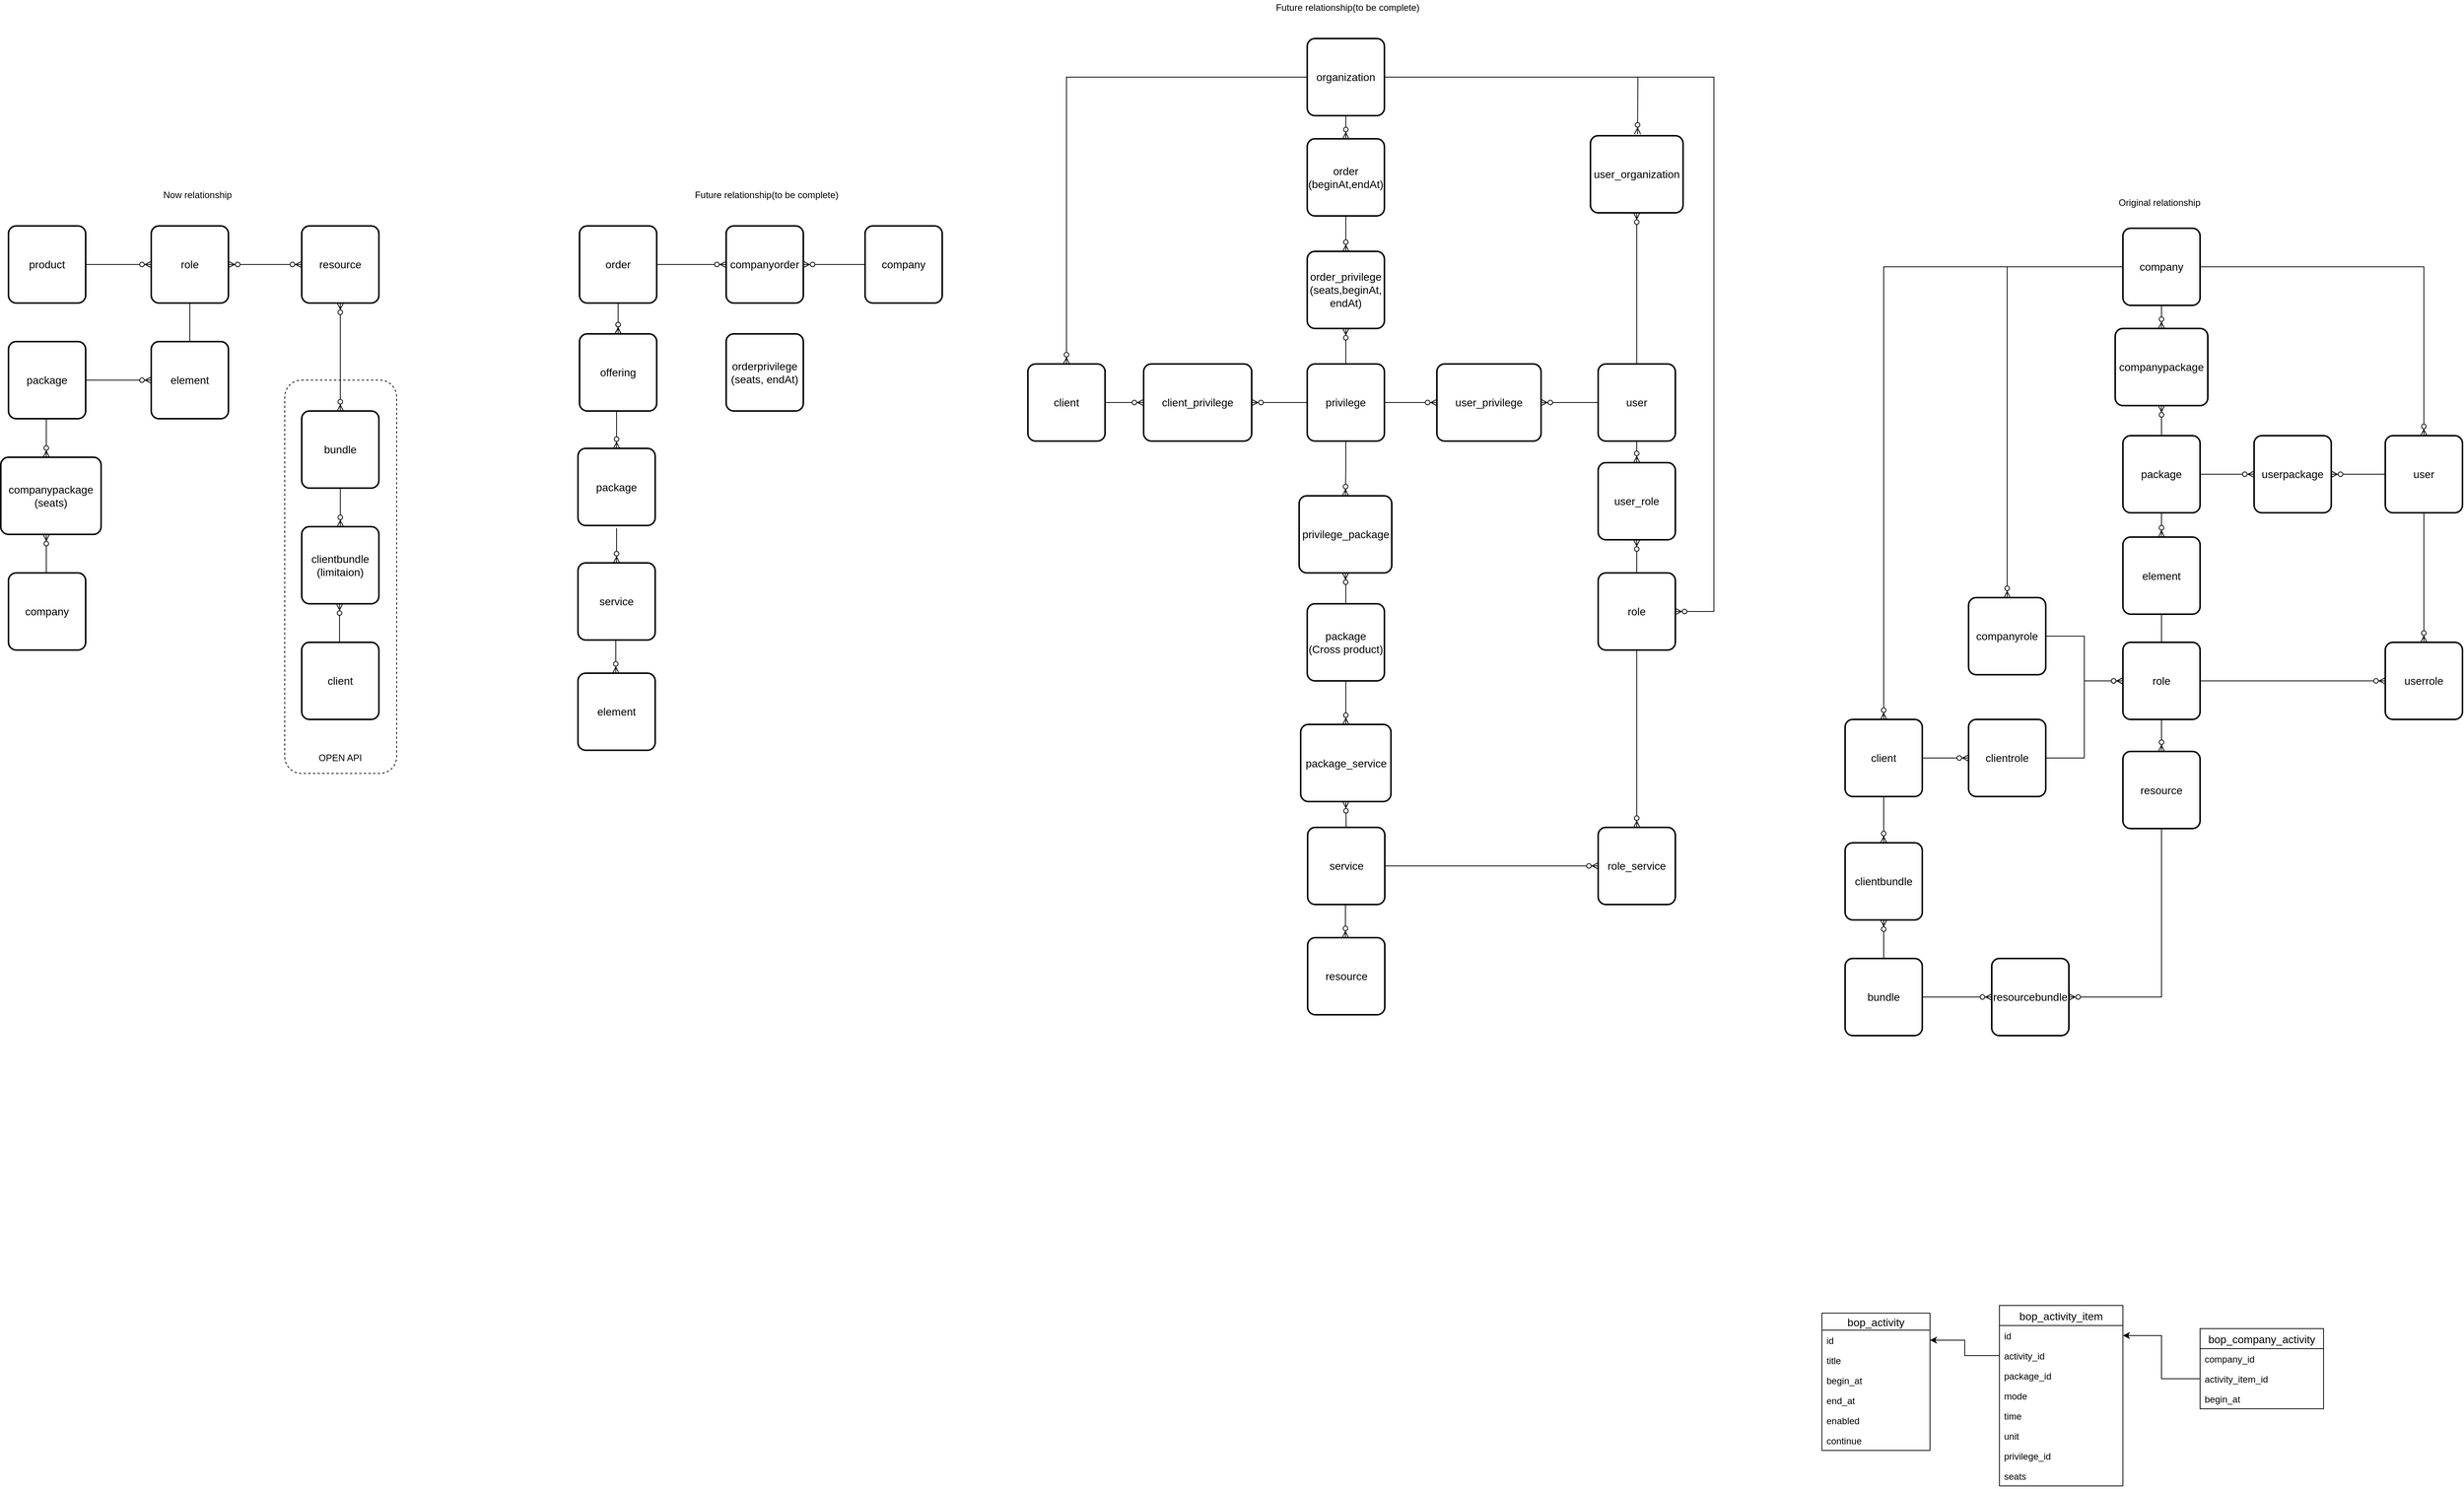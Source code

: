 <mxfile version="13.1.12" type="github">
  <diagram id="8rNjCtrvhXQfWSVZfF7X" name="Page-1">
    <mxGraphModel dx="1270" dy="1915" grid="1" gridSize="10" guides="1" tooltips="1" connect="1" arrows="1" fold="1" page="1" pageScale="1" pageWidth="850" pageHeight="1100" math="0" shadow="0">
      <root>
        <mxCell id="0" />
        <mxCell id="1" parent="0" />
        <mxCell id="m2EdKk_1sG6vqFNajFpE-1" value="product" style="strokeWidth=2;rounded=1;arcSize=10;whiteSpace=wrap;html=1;align=center;fontSize=14;" parent="1" vertex="1">
          <mxGeometry x="240" y="130" width="100" height="100" as="geometry" />
        </mxCell>
        <mxCell id="m2EdKk_1sG6vqFNajFpE-2" value="role" style="strokeWidth=2;rounded=1;arcSize=10;whiteSpace=wrap;html=1;align=center;fontSize=14;" parent="1" vertex="1">
          <mxGeometry x="425" y="130" width="100" height="100" as="geometry" />
        </mxCell>
        <mxCell id="m2EdKk_1sG6vqFNajFpE-3" value="resource" style="strokeWidth=2;rounded=1;arcSize=10;whiteSpace=wrap;html=1;align=center;fontSize=14;" parent="1" vertex="1">
          <mxGeometry x="620" y="130" width="100" height="100" as="geometry" />
        </mxCell>
        <mxCell id="m2EdKk_1sG6vqFNajFpE-4" value="package" style="strokeWidth=2;rounded=1;arcSize=10;whiteSpace=wrap;html=1;align=center;fontSize=14;" parent="1" vertex="1">
          <mxGeometry x="240" y="280" width="100" height="100" as="geometry" />
        </mxCell>
        <mxCell id="m2EdKk_1sG6vqFNajFpE-5" value="element" style="strokeWidth=2;rounded=1;arcSize=10;whiteSpace=wrap;html=1;align=center;fontSize=14;" parent="1" vertex="1">
          <mxGeometry x="425" y="280" width="100" height="100" as="geometry" />
        </mxCell>
        <mxCell id="m2EdKk_1sG6vqFNajFpE-7" value="" style="edgeStyle=entityRelationEdgeStyle;fontSize=12;html=1;endArrow=ERzeroToMany;endFill=1;exitX=1;exitY=0.5;exitDx=0;exitDy=0;entryX=0;entryY=0.5;entryDx=0;entryDy=0;" parent="1" source="m2EdKk_1sG6vqFNajFpE-1" target="m2EdKk_1sG6vqFNajFpE-2" edge="1">
          <mxGeometry width="100" height="100" relative="1" as="geometry">
            <mxPoint x="350" y="320" as="sourcePoint" />
            <mxPoint x="450" y="220" as="targetPoint" />
          </mxGeometry>
        </mxCell>
        <mxCell id="m2EdKk_1sG6vqFNajFpE-9" value="" style="edgeStyle=entityRelationEdgeStyle;fontSize=12;html=1;endArrow=ERzeroToMany;endFill=1;startArrow=ERzeroToMany;entryX=0;entryY=0.5;entryDx=0;entryDy=0;exitX=1;exitY=0.5;exitDx=0;exitDy=0;" parent="1" source="m2EdKk_1sG6vqFNajFpE-2" target="m2EdKk_1sG6vqFNajFpE-3" edge="1">
          <mxGeometry width="100" height="100" relative="1" as="geometry">
            <mxPoint x="500" y="250" as="sourcePoint" />
            <mxPoint x="600" y="150" as="targetPoint" />
          </mxGeometry>
        </mxCell>
        <mxCell id="m2EdKk_1sG6vqFNajFpE-11" value="" style="endArrow=none;html=1;entryX=0.5;entryY=1;entryDx=0;entryDy=0;exitX=0.5;exitY=0;exitDx=0;exitDy=0;" parent="1" source="m2EdKk_1sG6vqFNajFpE-5" target="m2EdKk_1sG6vqFNajFpE-2" edge="1">
          <mxGeometry width="50" height="50" relative="1" as="geometry">
            <mxPoint x="510" y="590" as="sourcePoint" />
            <mxPoint x="560" y="540" as="targetPoint" />
          </mxGeometry>
        </mxCell>
        <mxCell id="m2EdKk_1sG6vqFNajFpE-12" value="" style="edgeStyle=entityRelationEdgeStyle;fontSize=12;html=1;endArrow=ERzeroToMany;endFill=1;entryX=0;entryY=0.5;entryDx=0;entryDy=0;" parent="1" source="m2EdKk_1sG6vqFNajFpE-4" target="m2EdKk_1sG6vqFNajFpE-5" edge="1">
          <mxGeometry width="100" height="100" relative="1" as="geometry">
            <mxPoint x="240" y="500" as="sourcePoint" />
            <mxPoint x="340" y="400" as="targetPoint" />
          </mxGeometry>
        </mxCell>
        <mxCell id="m2EdKk_1sG6vqFNajFpE-13" value="bundle" style="strokeWidth=2;rounded=1;arcSize=10;whiteSpace=wrap;html=1;align=center;fontSize=14;" parent="1" vertex="1">
          <mxGeometry x="620" y="370" width="100" height="100" as="geometry" />
        </mxCell>
        <mxCell id="m2EdKk_1sG6vqFNajFpE-15" value="clientbundle&lt;br&gt;(limitaion)" style="strokeWidth=2;rounded=1;arcSize=10;whiteSpace=wrap;html=1;align=center;fontSize=14;" parent="1" vertex="1">
          <mxGeometry x="620" y="520" width="100" height="100" as="geometry" />
        </mxCell>
        <mxCell id="m2EdKk_1sG6vqFNajFpE-17" value="" style="endArrow=ERzeroToMany;startArrow=ERzeroToMany;endFill=1;startFill=1;html=1;strokeColor=#000000;exitX=0.5;exitY=1;exitDx=0;exitDy=0;entryX=0.5;entryY=0;entryDx=0;entryDy=0;" parent="1" source="m2EdKk_1sG6vqFNajFpE-3" target="m2EdKk_1sG6vqFNajFpE-13" edge="1">
          <mxGeometry width="160" relative="1" as="geometry">
            <mxPoint x="730" y="230" as="sourcePoint" />
            <mxPoint x="780" y="300" as="targetPoint" />
          </mxGeometry>
        </mxCell>
        <mxCell id="m2EdKk_1sG6vqFNajFpE-18" value="" style="endArrow=ERzeroToMany;startArrow=none;endFill=1;startFill=0;html=1;strokeColor=#000000;exitX=0.5;exitY=1;exitDx=0;exitDy=0;entryX=0.5;entryY=0;entryDx=0;entryDy=0;" parent="1" edge="1">
          <mxGeometry width="160" relative="1" as="geometry">
            <mxPoint x="670" y="470" as="sourcePoint" />
            <mxPoint x="670" y="520" as="targetPoint" />
          </mxGeometry>
        </mxCell>
        <mxCell id="m2EdKk_1sG6vqFNajFpE-19" value="client" style="strokeWidth=2;rounded=1;arcSize=10;whiteSpace=wrap;html=1;align=center;fontSize=14;" parent="1" vertex="1">
          <mxGeometry x="620" y="670" width="100" height="100" as="geometry" />
        </mxCell>
        <mxCell id="m2EdKk_1sG6vqFNajFpE-21" value="" style="endArrow=none;startArrow=ERzeroToMany;endFill=0;startFill=1;html=1;strokeColor=#000000;exitX=0.5;exitY=1;exitDx=0;exitDy=0;entryX=0.5;entryY=0;entryDx=0;entryDy=0;" parent="1" edge="1">
          <mxGeometry width="160" relative="1" as="geometry">
            <mxPoint x="669" y="620" as="sourcePoint" />
            <mxPoint x="669" y="670" as="targetPoint" />
          </mxGeometry>
        </mxCell>
        <mxCell id="m2EdKk_1sG6vqFNajFpE-22" value="company&lt;br&gt;" style="strokeWidth=2;rounded=1;arcSize=10;whiteSpace=wrap;html=1;align=center;fontSize=14;" parent="1" vertex="1">
          <mxGeometry x="240" y="580" width="100" height="100" as="geometry" />
        </mxCell>
        <mxCell id="m2EdKk_1sG6vqFNajFpE-23" value="companypackage&lt;br&gt;(seats)" style="strokeWidth=2;rounded=1;arcSize=10;whiteSpace=wrap;html=1;align=center;fontSize=14;" parent="1" vertex="1">
          <mxGeometry x="230" y="430" width="130" height="100" as="geometry" />
        </mxCell>
        <mxCell id="m2EdKk_1sG6vqFNajFpE-27" value="" style="endArrow=ERzeroToMany;startArrow=none;endFill=1;startFill=0;html=1;strokeColor=#000000;exitX=0.5;exitY=1;exitDx=0;exitDy=0;entryX=0.5;entryY=0;entryDx=0;entryDy=0;" parent="1" edge="1">
          <mxGeometry width="160" relative="1" as="geometry">
            <mxPoint x="289" y="380" as="sourcePoint" />
            <mxPoint x="289" y="430" as="targetPoint" />
          </mxGeometry>
        </mxCell>
        <mxCell id="m2EdKk_1sG6vqFNajFpE-28" value="" style="endArrow=none;startArrow=ERzeroToMany;endFill=0;startFill=1;html=1;strokeColor=#000000;exitX=0.5;exitY=1;exitDx=0;exitDy=0;entryX=0.5;entryY=0;entryDx=0;entryDy=0;" parent="1" edge="1">
          <mxGeometry width="160" relative="1" as="geometry">
            <mxPoint x="289" y="530" as="sourcePoint" />
            <mxPoint x="289" y="580" as="targetPoint" />
          </mxGeometry>
        </mxCell>
        <mxCell id="m2EdKk_1sG6vqFNajFpE-29" value="" style="rounded=1;whiteSpace=wrap;html=1;dashed=1;fillColor=none;" parent="1" vertex="1">
          <mxGeometry x="598" y="330" width="145" height="510" as="geometry" />
        </mxCell>
        <mxCell id="m2EdKk_1sG6vqFNajFpE-30" value="OPEN API" style="text;html=1;strokeColor=none;fillColor=none;align=center;verticalAlign=middle;whiteSpace=wrap;rounded=0;dashed=1;" parent="1" vertex="1">
          <mxGeometry x="630" y="810" width="80" height="20" as="geometry" />
        </mxCell>
        <mxCell id="m2EdKk_1sG6vqFNajFpE-31" value="order" style="strokeWidth=2;rounded=1;arcSize=10;whiteSpace=wrap;html=1;align=center;fontSize=14;fillColor=none;" parent="1" vertex="1">
          <mxGeometry x="980" y="130" width="100" height="100" as="geometry" />
        </mxCell>
        <mxCell id="m2EdKk_1sG6vqFNajFpE-39" value="" style="edgeStyle=orthogonalEdgeStyle;rounded=1;orthogonalLoop=1;jettySize=auto;html=1;startArrow=ERzeroToMany;startFill=1;endArrow=none;endFill=0;targetPerimeterSpacing=0;strokeColor=#000000;" parent="1" source="m2EdKk_1sG6vqFNajFpE-32" target="m2EdKk_1sG6vqFNajFpE-31" edge="1">
          <mxGeometry relative="1" as="geometry" />
        </mxCell>
        <mxCell id="m2EdKk_1sG6vqFNajFpE-32" value="offering" style="strokeWidth=2;rounded=1;arcSize=10;whiteSpace=wrap;html=1;align=center;fontSize=14;fillColor=none;" parent="1" vertex="1">
          <mxGeometry x="980" y="270" width="100" height="100" as="geometry" />
        </mxCell>
        <mxCell id="m2EdKk_1sG6vqFNajFpE-33" value="package" style="strokeWidth=2;rounded=1;arcSize=10;whiteSpace=wrap;html=1;align=center;fontSize=14;fillColor=none;" parent="1" vertex="1">
          <mxGeometry x="978" y="418.5" width="100" height="100" as="geometry" />
        </mxCell>
        <mxCell id="m2EdKk_1sG6vqFNajFpE-34" value="service" style="strokeWidth=2;rounded=1;arcSize=10;whiteSpace=wrap;html=1;align=center;fontSize=14;fillColor=none;" parent="1" vertex="1">
          <mxGeometry x="978" y="567" width="100" height="100" as="geometry" />
        </mxCell>
        <mxCell id="m2EdKk_1sG6vqFNajFpE-35" value="element" style="strokeWidth=2;rounded=1;arcSize=10;whiteSpace=wrap;html=1;align=center;fontSize=14;fillColor=none;" parent="1" vertex="1">
          <mxGeometry x="978" y="710" width="100" height="100" as="geometry" />
        </mxCell>
        <mxCell id="m2EdKk_1sG6vqFNajFpE-38" value="" style="endArrow=ERzeroToMany;startArrow=none;endFill=1;startFill=0;html=1;strokeColor=#000000;exitX=0.5;exitY=1;exitDx=0;exitDy=0;" parent="1" edge="1">
          <mxGeometry width="160" relative="1" as="geometry">
            <mxPoint x="1030" y="230" as="sourcePoint" />
            <mxPoint x="1030" y="270" as="targetPoint" />
          </mxGeometry>
        </mxCell>
        <mxCell id="m2EdKk_1sG6vqFNajFpE-42" value="" style="endArrow=ERzeroToMany;startArrow=none;endFill=1;startFill=0;html=1;strokeColor=#000000;entryX=0.5;entryY=0;entryDx=0;entryDy=0;" parent="1" target="m2EdKk_1sG6vqFNajFpE-34" edge="1">
          <mxGeometry width="160" relative="1" as="geometry">
            <mxPoint x="1028" y="522" as="sourcePoint" />
            <mxPoint x="1027" y="562" as="targetPoint" />
          </mxGeometry>
        </mxCell>
        <mxCell id="m2EdKk_1sG6vqFNajFpE-43" value="" style="endArrow=ERzeroToMany;startArrow=none;endFill=1;startFill=0;html=1;strokeColor=#000000;exitX=0.5;exitY=1;exitDx=0;exitDy=0;" parent="1" edge="1">
          <mxGeometry width="160" relative="1" as="geometry">
            <mxPoint x="1027" y="667" as="sourcePoint" />
            <mxPoint x="1027" y="710" as="targetPoint" />
          </mxGeometry>
        </mxCell>
        <mxCell id="m2EdKk_1sG6vqFNajFpE-45" value="" style="endArrow=ERzeroToMany;startArrow=none;endFill=1;startFill=0;html=1;strokeColor=#000000;entryX=0.5;entryY=0;entryDx=0;entryDy=0;" parent="1" target="m2EdKk_1sG6vqFNajFpE-33" edge="1">
          <mxGeometry width="160" relative="1" as="geometry">
            <mxPoint x="1028" y="370" as="sourcePoint" />
            <mxPoint x="1028" y="413" as="targetPoint" />
          </mxGeometry>
        </mxCell>
        <mxCell id="m2EdKk_1sG6vqFNajFpE-48" value="companyorder" style="strokeWidth=2;rounded=1;arcSize=10;whiteSpace=wrap;html=1;align=center;fontSize=14;fillColor=none;" parent="1" vertex="1">
          <mxGeometry x="1170" y="130" width="100" height="100" as="geometry" />
        </mxCell>
        <mxCell id="m2EdKk_1sG6vqFNajFpE-49" value="company" style="strokeWidth=2;rounded=1;arcSize=10;whiteSpace=wrap;html=1;align=center;fontSize=14;fillColor=none;" parent="1" vertex="1">
          <mxGeometry x="1350" y="130" width="100" height="100" as="geometry" />
        </mxCell>
        <mxCell id="m2EdKk_1sG6vqFNajFpE-50" value="" style="endArrow=ERzeroToMany;startArrow=none;endFill=1;startFill=0;html=1;strokeColor=#000000;exitX=1;exitY=0.5;exitDx=0;exitDy=0;entryX=0;entryY=0.5;entryDx=0;entryDy=0;" parent="1" source="m2EdKk_1sG6vqFNajFpE-31" target="m2EdKk_1sG6vqFNajFpE-48" edge="1">
          <mxGeometry width="160" relative="1" as="geometry">
            <mxPoint x="1341" y="320" as="sourcePoint" />
            <mxPoint x="1110" y="492" as="targetPoint" />
          </mxGeometry>
        </mxCell>
        <mxCell id="m2EdKk_1sG6vqFNajFpE-51" value="" style="endArrow=ERzeroToMany;startArrow=none;endFill=1;startFill=0;html=1;strokeColor=#000000;exitX=0;exitY=0.5;exitDx=0;exitDy=0;entryX=1;entryY=0.5;entryDx=0;entryDy=0;" parent="1" source="m2EdKk_1sG6vqFNajFpE-49" target="m2EdKk_1sG6vqFNajFpE-48" edge="1">
          <mxGeometry width="160" relative="1" as="geometry">
            <mxPoint x="1290" y="459.5" as="sourcePoint" />
            <mxPoint x="1380" y="459.5" as="targetPoint" />
          </mxGeometry>
        </mxCell>
        <mxCell id="m2EdKk_1sG6vqFNajFpE-52" value="Now relationship" style="text;html=1;strokeColor=none;fillColor=none;align=center;verticalAlign=middle;whiteSpace=wrap;rounded=0;" parent="1" vertex="1">
          <mxGeometry x="420" y="80" width="130" height="20" as="geometry" />
        </mxCell>
        <mxCell id="m2EdKk_1sG6vqFNajFpE-53" value="Future relationship(to be complete)" style="text;html=1;strokeColor=none;fillColor=none;align=center;verticalAlign=middle;whiteSpace=wrap;rounded=0;" parent="1" vertex="1">
          <mxGeometry x="1105" y="80" width="235" height="20" as="geometry" />
        </mxCell>
        <mxCell id="A9rB61Dz418jgx0-4OUK-3" style="edgeStyle=orthogonalEdgeStyle;rounded=0;orthogonalLoop=1;jettySize=auto;html=1;exitX=0.5;exitY=1;exitDx=0;exitDy=0;entryX=0.5;entryY=0;entryDx=0;entryDy=0;endArrow=ERzeroToMany;endFill=1;" parent="1" source="nTx4LBWtkfxXUajb-I4Q-1" target="A9rB61Dz418jgx0-4OUK-1" edge="1">
          <mxGeometry relative="1" as="geometry" />
        </mxCell>
        <mxCell id="nTx4LBWtkfxXUajb-I4Q-1" value="order&lt;br&gt;(beginAt,endAt)" style="strokeWidth=2;rounded=1;arcSize=10;whiteSpace=wrap;html=1;align=center;fontSize=14;fillColor=none;" parent="1" vertex="1">
          <mxGeometry x="1923" y="17" width="100" height="100" as="geometry" />
        </mxCell>
        <mxCell id="nTx4LBWtkfxXUajb-I4Q-108" style="edgeStyle=orthogonalEdgeStyle;rounded=0;orthogonalLoop=1;jettySize=auto;html=1;exitX=0.5;exitY=1;exitDx=0;exitDy=0;entryX=0.5;entryY=0;entryDx=0;entryDy=0;startArrow=none;startFill=0;endArrow=ERzeroToMany;endFill=1;" parent="1" source="nTx4LBWtkfxXUajb-I4Q-4" target="nTx4LBWtkfxXUajb-I4Q-107" edge="1">
          <mxGeometry relative="1" as="geometry" />
        </mxCell>
        <mxCell id="QVCSUbapaMseon203eYd-3" style="edgeStyle=orthogonalEdgeStyle;rounded=0;orthogonalLoop=1;jettySize=auto;html=1;exitX=0.5;exitY=0;exitDx=0;exitDy=0;entryX=0.5;entryY=1;entryDx=0;entryDy=0;endArrow=ERzeroToMany;endFill=1;" parent="1" source="nTx4LBWtkfxXUajb-I4Q-4" target="QVCSUbapaMseon203eYd-1" edge="1">
          <mxGeometry relative="1" as="geometry" />
        </mxCell>
        <mxCell id="nTx4LBWtkfxXUajb-I4Q-4" value="package&lt;br&gt;(Cross product)" style="strokeWidth=2;rounded=1;arcSize=10;whiteSpace=wrap;html=1;align=center;fontSize=14;fillColor=none;" parent="1" vertex="1">
          <mxGeometry x="1923" y="620" width="100" height="100" as="geometry" />
        </mxCell>
        <mxCell id="nTx4LBWtkfxXUajb-I4Q-98" style="edgeStyle=orthogonalEdgeStyle;rounded=0;orthogonalLoop=1;jettySize=auto;html=1;exitX=1;exitY=0.5;exitDx=0;exitDy=0;entryX=0;entryY=0.5;entryDx=0;entryDy=0;startArrow=none;startFill=0;endArrow=ERzeroToMany;endFill=1;" parent="1" source="nTx4LBWtkfxXUajb-I4Q-5" target="nTx4LBWtkfxXUajb-I4Q-95" edge="1">
          <mxGeometry relative="1" as="geometry" />
        </mxCell>
        <mxCell id="nTx4LBWtkfxXUajb-I4Q-109" style="edgeStyle=orthogonalEdgeStyle;rounded=0;orthogonalLoop=1;jettySize=auto;html=1;exitX=0.5;exitY=0;exitDx=0;exitDy=0;entryX=0.5;entryY=1;entryDx=0;entryDy=0;startArrow=none;startFill=0;endArrow=ERzeroToMany;endFill=1;" parent="1" source="nTx4LBWtkfxXUajb-I4Q-5" target="nTx4LBWtkfxXUajb-I4Q-107" edge="1">
          <mxGeometry relative="1" as="geometry" />
        </mxCell>
        <mxCell id="nTx4LBWtkfxXUajb-I4Q-5" value="service" style="strokeWidth=2;rounded=1;arcSize=10;whiteSpace=wrap;html=1;align=center;fontSize=14;fillColor=none;" parent="1" vertex="1">
          <mxGeometry x="1923.5" y="910" width="100" height="100" as="geometry" />
        </mxCell>
        <mxCell id="nTx4LBWtkfxXUajb-I4Q-6" value="resource" style="strokeWidth=2;rounded=1;arcSize=10;whiteSpace=wrap;html=1;align=center;fontSize=14;fillColor=none;" parent="1" vertex="1">
          <mxGeometry x="1923.5" y="1053" width="100" height="100" as="geometry" />
        </mxCell>
        <mxCell id="nTx4LBWtkfxXUajb-I4Q-9" value="" style="endArrow=ERzeroToMany;startArrow=none;endFill=1;startFill=0;html=1;strokeColor=#000000;exitX=0.5;exitY=1;exitDx=0;exitDy=0;" parent="1" edge="1">
          <mxGeometry width="160" relative="1" as="geometry">
            <mxPoint x="1972.5" y="1010" as="sourcePoint" />
            <mxPoint x="1972.5" y="1053" as="targetPoint" />
          </mxGeometry>
        </mxCell>
        <mxCell id="nTx4LBWtkfxXUajb-I4Q-117" style="edgeStyle=orthogonalEdgeStyle;rounded=0;orthogonalLoop=1;jettySize=auto;html=1;exitX=1;exitY=0.5;exitDx=0;exitDy=0;startArrow=none;startFill=0;endArrow=ERzeroToMany;endFill=1;" parent="1" source="nTx4LBWtkfxXUajb-I4Q-12" edge="1">
          <mxGeometry relative="1" as="geometry">
            <mxPoint x="2351" y="11" as="targetPoint" />
          </mxGeometry>
        </mxCell>
        <mxCell id="nTx4LBWtkfxXUajb-I4Q-118" style="edgeStyle=orthogonalEdgeStyle;rounded=0;orthogonalLoop=1;jettySize=auto;html=1;exitX=1;exitY=0.5;exitDx=0;exitDy=0;entryX=1;entryY=0.5;entryDx=0;entryDy=0;startArrow=none;startFill=0;endArrow=ERzeroToMany;endFill=1;" parent="1" source="nTx4LBWtkfxXUajb-I4Q-12" target="nTx4LBWtkfxXUajb-I4Q-39" edge="1">
          <mxGeometry relative="1" as="geometry">
            <Array as="points">
              <mxPoint x="2450" y="-63" />
              <mxPoint x="2450" y="630" />
            </Array>
          </mxGeometry>
        </mxCell>
        <mxCell id="nTx4LBWtkfxXUajb-I4Q-12" value="organization" style="strokeWidth=2;rounded=1;arcSize=10;whiteSpace=wrap;html=1;align=center;fontSize=14;fillColor=none;" parent="1" vertex="1">
          <mxGeometry x="1923" y="-113" width="100" height="100" as="geometry" />
        </mxCell>
        <mxCell id="nTx4LBWtkfxXUajb-I4Q-15" value="Future relationship(to be complete)" style="text;html=1;strokeColor=none;fillColor=none;align=center;verticalAlign=middle;whiteSpace=wrap;rounded=0;" parent="1" vertex="1">
          <mxGeometry x="1857.5" y="-163" width="235" height="20" as="geometry" />
        </mxCell>
        <mxCell id="nTx4LBWtkfxXUajb-I4Q-16" value="" style="endArrow=ERzeroToMany;startArrow=none;endFill=1;startFill=0;html=1;strokeColor=#000000;exitX=0.5;exitY=1;exitDx=0;exitDy=0;entryX=0.5;entryY=0;entryDx=0;entryDy=0;" parent="1" source="nTx4LBWtkfxXUajb-I4Q-12" target="nTx4LBWtkfxXUajb-I4Q-1" edge="1">
          <mxGeometry width="160" relative="1" as="geometry">
            <mxPoint x="1970" y="97" as="sourcePoint" />
            <mxPoint x="1970" y="157" as="targetPoint" />
          </mxGeometry>
        </mxCell>
        <mxCell id="nTx4LBWtkfxXUajb-I4Q-22" value="user" style="strokeWidth=2;rounded=1;arcSize=10;whiteSpace=wrap;html=1;align=center;fontSize=14;fillColor=none;" parent="1" vertex="1">
          <mxGeometry x="2300" y="309" width="100" height="100" as="geometry" />
        </mxCell>
        <mxCell id="nTx4LBWtkfxXUajb-I4Q-28" style="edgeStyle=orthogonalEdgeStyle;rounded=0;orthogonalLoop=1;jettySize=auto;html=1;exitX=1;exitY=0.5;exitDx=0;exitDy=0;startArrow=ERzeroToMany;startFill=1;endArrow=none;endFill=0;" parent="1" source="nTx4LBWtkfxXUajb-I4Q-23" target="nTx4LBWtkfxXUajb-I4Q-22" edge="1">
          <mxGeometry relative="1" as="geometry" />
        </mxCell>
        <mxCell id="nTx4LBWtkfxXUajb-I4Q-23" value="user_privilege" style="strokeWidth=2;rounded=1;arcSize=10;whiteSpace=wrap;html=1;align=center;fontSize=14;fillColor=none;" parent="1" vertex="1">
          <mxGeometry x="2091" y="309" width="135" height="100" as="geometry" />
        </mxCell>
        <mxCell id="nTx4LBWtkfxXUajb-I4Q-33" style="edgeStyle=orthogonalEdgeStyle;rounded=0;orthogonalLoop=1;jettySize=auto;html=1;exitX=0.5;exitY=1;exitDx=0;exitDy=0;entryX=0.5;entryY=0;entryDx=0;entryDy=0;startArrow=ERzeroToMany;startFill=1;endArrow=none;endFill=0;" parent="1" source="nTx4LBWtkfxXUajb-I4Q-29" target="nTx4LBWtkfxXUajb-I4Q-22" edge="1">
          <mxGeometry relative="1" as="geometry" />
        </mxCell>
        <mxCell id="nTx4LBWtkfxXUajb-I4Q-29" value="user_organization" style="strokeWidth=2;rounded=1;arcSize=10;whiteSpace=wrap;html=1;align=center;fontSize=14;fillColor=none;" parent="1" vertex="1">
          <mxGeometry x="2290" y="13" width="120" height="100" as="geometry" />
        </mxCell>
        <mxCell id="nTx4LBWtkfxXUajb-I4Q-34" style="edgeStyle=orthogonalEdgeStyle;rounded=0;orthogonalLoop=1;jettySize=auto;html=1;exitX=0.5;exitY=0;exitDx=0;exitDy=0;entryX=0;entryY=0.5;entryDx=0;entryDy=0;startArrow=ERzeroToMany;startFill=1;endArrow=none;endFill=0;" parent="1" source="nTx4LBWtkfxXUajb-I4Q-30" target="nTx4LBWtkfxXUajb-I4Q-12" edge="1">
          <mxGeometry relative="1" as="geometry" />
        </mxCell>
        <mxCell id="nTx4LBWtkfxXUajb-I4Q-30" value="client" style="strokeWidth=2;rounded=1;arcSize=10;whiteSpace=wrap;html=1;align=center;fontSize=14;fillColor=none;" parent="1" vertex="1">
          <mxGeometry x="1561" y="309" width="100" height="100" as="geometry" />
        </mxCell>
        <mxCell id="nTx4LBWtkfxXUajb-I4Q-37" style="edgeStyle=orthogonalEdgeStyle;rounded=0;orthogonalLoop=1;jettySize=auto;html=1;exitX=0;exitY=0.5;exitDx=0;exitDy=0;entryX=1;entryY=0.5;entryDx=0;entryDy=0;startArrow=ERzeroToMany;startFill=1;endArrow=none;endFill=0;" parent="1" source="nTx4LBWtkfxXUajb-I4Q-35" target="nTx4LBWtkfxXUajb-I4Q-30" edge="1">
          <mxGeometry relative="1" as="geometry" />
        </mxCell>
        <mxCell id="nTx4LBWtkfxXUajb-I4Q-35" value="client_privilege" style="strokeWidth=2;rounded=1;arcSize=10;whiteSpace=wrap;html=1;align=center;fontSize=14;fillColor=none;" parent="1" vertex="1">
          <mxGeometry x="1711" y="309" width="140" height="100" as="geometry" />
        </mxCell>
        <mxCell id="nTx4LBWtkfxXUajb-I4Q-99" style="edgeStyle=orthogonalEdgeStyle;rounded=0;orthogonalLoop=1;jettySize=auto;html=1;exitX=0.5;exitY=1;exitDx=0;exitDy=0;entryX=0.5;entryY=0;entryDx=0;entryDy=0;startArrow=none;startFill=0;endArrow=ERzeroToMany;endFill=1;" parent="1" source="nTx4LBWtkfxXUajb-I4Q-39" target="nTx4LBWtkfxXUajb-I4Q-95" edge="1">
          <mxGeometry relative="1" as="geometry" />
        </mxCell>
        <mxCell id="nTx4LBWtkfxXUajb-I4Q-39" value="role" style="strokeWidth=2;rounded=1;arcSize=10;whiteSpace=wrap;html=1;align=center;fontSize=14;fillColor=none;" parent="1" vertex="1">
          <mxGeometry x="2300" y="580" width="100" height="100" as="geometry" />
        </mxCell>
        <mxCell id="nTx4LBWtkfxXUajb-I4Q-45" style="edgeStyle=orthogonalEdgeStyle;rounded=0;orthogonalLoop=1;jettySize=auto;html=1;exitX=0.5;exitY=0;exitDx=0;exitDy=0;entryX=0.5;entryY=1;entryDx=0;entryDy=0;startArrow=ERzeroToMany;startFill=1;endArrow=none;endFill=0;" parent="1" source="nTx4LBWtkfxXUajb-I4Q-41" target="nTx4LBWtkfxXUajb-I4Q-22" edge="1">
          <mxGeometry relative="1" as="geometry" />
        </mxCell>
        <mxCell id="nTx4LBWtkfxXUajb-I4Q-46" style="edgeStyle=orthogonalEdgeStyle;rounded=0;orthogonalLoop=1;jettySize=auto;html=1;exitX=0.5;exitY=1;exitDx=0;exitDy=0;startArrow=ERzeroToMany;startFill=1;endArrow=none;endFill=0;" parent="1" source="nTx4LBWtkfxXUajb-I4Q-41" target="nTx4LBWtkfxXUajb-I4Q-39" edge="1">
          <mxGeometry relative="1" as="geometry" />
        </mxCell>
        <mxCell id="nTx4LBWtkfxXUajb-I4Q-41" value="user_role" style="strokeWidth=2;rounded=1;arcSize=10;whiteSpace=wrap;html=1;align=center;fontSize=14;fillColor=none;" parent="1" vertex="1">
          <mxGeometry x="2300" y="437" width="100" height="100" as="geometry" />
        </mxCell>
        <mxCell id="nTx4LBWtkfxXUajb-I4Q-48" value="orderprivilege&lt;br&gt;(seats, endAt)" style="strokeWidth=2;rounded=1;arcSize=10;whiteSpace=wrap;html=1;align=center;fontSize=14;fillColor=none;" parent="1" vertex="1">
          <mxGeometry x="1170" y="270" width="100" height="100" as="geometry" />
        </mxCell>
        <mxCell id="nTx4LBWtkfxXUajb-I4Q-58" style="edgeStyle=orthogonalEdgeStyle;rounded=0;orthogonalLoop=1;jettySize=auto;html=1;exitX=0.5;exitY=0;exitDx=0;exitDy=0;entryX=0.5;entryY=1;entryDx=0;entryDy=0;startArrow=ERzeroToMany;startFill=1;endArrow=none;endFill=0;" parent="1" source="nTx4LBWtkfxXUajb-I4Q-49" target="nTx4LBWtkfxXUajb-I4Q-50" edge="1">
          <mxGeometry relative="1" as="geometry" />
        </mxCell>
        <mxCell id="nTx4LBWtkfxXUajb-I4Q-91" style="edgeStyle=orthogonalEdgeStyle;rounded=0;orthogonalLoop=1;jettySize=auto;html=1;exitX=0.5;exitY=1;exitDx=0;exitDy=0;entryX=1;entryY=0.5;entryDx=0;entryDy=0;startArrow=none;startFill=0;endArrow=ERzeroToMany;endFill=1;" parent="1" source="nTx4LBWtkfxXUajb-I4Q-49" target="nTx4LBWtkfxXUajb-I4Q-89" edge="1">
          <mxGeometry relative="1" as="geometry" />
        </mxCell>
        <mxCell id="nTx4LBWtkfxXUajb-I4Q-49" value="resource" style="strokeWidth=2;rounded=1;arcSize=10;whiteSpace=wrap;html=1;align=center;fontSize=14;fillColor=none;" parent="1" vertex="1">
          <mxGeometry x="2980" y="811.5" width="100" height="100" as="geometry" />
        </mxCell>
        <mxCell id="nTx4LBWtkfxXUajb-I4Q-59" style="edgeStyle=orthogonalEdgeStyle;rounded=0;orthogonalLoop=1;jettySize=auto;html=1;exitX=0.5;exitY=0;exitDx=0;exitDy=0;entryX=0.5;entryY=1;entryDx=0;entryDy=0;startArrow=none;startFill=0;endArrow=none;endFill=0;" parent="1" source="nTx4LBWtkfxXUajb-I4Q-50" target="nTx4LBWtkfxXUajb-I4Q-53" edge="1">
          <mxGeometry relative="1" as="geometry" />
        </mxCell>
        <mxCell id="nTx4LBWtkfxXUajb-I4Q-72" style="edgeStyle=orthogonalEdgeStyle;rounded=0;orthogonalLoop=1;jettySize=auto;html=1;exitX=1;exitY=0.5;exitDx=0;exitDy=0;entryX=0;entryY=0.5;entryDx=0;entryDy=0;startArrow=none;startFill=0;endArrow=ERzeroToMany;endFill=1;" parent="1" source="nTx4LBWtkfxXUajb-I4Q-50" target="nTx4LBWtkfxXUajb-I4Q-67" edge="1">
          <mxGeometry relative="1" as="geometry" />
        </mxCell>
        <mxCell id="nTx4LBWtkfxXUajb-I4Q-50" value="role" style="strokeWidth=2;rounded=1;arcSize=10;whiteSpace=wrap;html=1;align=center;fontSize=14;fillColor=none;" parent="1" vertex="1">
          <mxGeometry x="2980" y="670" width="100" height="100" as="geometry" />
        </mxCell>
        <mxCell id="nTx4LBWtkfxXUajb-I4Q-61" style="edgeStyle=orthogonalEdgeStyle;rounded=0;orthogonalLoop=1;jettySize=auto;html=1;exitX=0.5;exitY=1;exitDx=0;exitDy=0;entryX=0.5;entryY=0;entryDx=0;entryDy=0;startArrow=none;startFill=0;endArrow=ERzeroToMany;endFill=1;" parent="1" source="nTx4LBWtkfxXUajb-I4Q-51" target="nTx4LBWtkfxXUajb-I4Q-56" edge="1">
          <mxGeometry relative="1" as="geometry" />
        </mxCell>
        <mxCell id="nTx4LBWtkfxXUajb-I4Q-68" style="edgeStyle=orthogonalEdgeStyle;rounded=0;orthogonalLoop=1;jettySize=auto;html=1;exitX=1;exitY=0.5;exitDx=0;exitDy=0;entryX=0.5;entryY=0;entryDx=0;entryDy=0;startArrow=none;startFill=0;endArrow=ERzeroToMany;endFill=1;" parent="1" source="nTx4LBWtkfxXUajb-I4Q-51" target="nTx4LBWtkfxXUajb-I4Q-63" edge="1">
          <mxGeometry relative="1" as="geometry" />
        </mxCell>
        <mxCell id="nTx4LBWtkfxXUajb-I4Q-73" style="edgeStyle=orthogonalEdgeStyle;rounded=0;orthogonalLoop=1;jettySize=auto;html=1;exitX=0;exitY=0.5;exitDx=0;exitDy=0;entryX=0.5;entryY=0;entryDx=0;entryDy=0;startArrow=none;startFill=0;endArrow=ERzeroToMany;endFill=1;" parent="1" source="nTx4LBWtkfxXUajb-I4Q-51" target="nTx4LBWtkfxXUajb-I4Q-66" edge="1">
          <mxGeometry relative="1" as="geometry" />
        </mxCell>
        <mxCell id="nTx4LBWtkfxXUajb-I4Q-79" style="edgeStyle=orthogonalEdgeStyle;rounded=0;orthogonalLoop=1;jettySize=auto;html=1;exitX=0;exitY=0.5;exitDx=0;exitDy=0;startArrow=none;startFill=0;endArrow=ERzeroToMany;endFill=1;" parent="1" source="nTx4LBWtkfxXUajb-I4Q-51" target="nTx4LBWtkfxXUajb-I4Q-69" edge="1">
          <mxGeometry relative="1" as="geometry" />
        </mxCell>
        <mxCell id="nTx4LBWtkfxXUajb-I4Q-51" value="company" style="strokeWidth=2;rounded=1;arcSize=10;whiteSpace=wrap;html=1;align=center;fontSize=14;fillColor=none;" parent="1" vertex="1">
          <mxGeometry x="2980" y="133" width="100" height="100" as="geometry" />
        </mxCell>
        <mxCell id="nTx4LBWtkfxXUajb-I4Q-52" value="userpackage" style="strokeWidth=2;rounded=1;arcSize=10;whiteSpace=wrap;html=1;align=center;fontSize=14;fillColor=none;" parent="1" vertex="1">
          <mxGeometry x="3150" y="402" width="100" height="100" as="geometry" />
        </mxCell>
        <mxCell id="nTx4LBWtkfxXUajb-I4Q-53" value="element" style="strokeWidth=2;rounded=1;arcSize=10;whiteSpace=wrap;html=1;align=center;fontSize=14;fillColor=none;" parent="1" vertex="1">
          <mxGeometry x="2980" y="533.5" width="100" height="100" as="geometry" />
        </mxCell>
        <mxCell id="nTx4LBWtkfxXUajb-I4Q-60" style="edgeStyle=orthogonalEdgeStyle;rounded=0;orthogonalLoop=1;jettySize=auto;html=1;exitX=0.5;exitY=1;exitDx=0;exitDy=0;entryX=0.5;entryY=0;entryDx=0;entryDy=0;startArrow=none;startFill=0;endArrow=ERzeroToMany;endFill=1;" parent="1" source="nTx4LBWtkfxXUajb-I4Q-55" target="nTx4LBWtkfxXUajb-I4Q-53" edge="1">
          <mxGeometry relative="1" as="geometry" />
        </mxCell>
        <mxCell id="nTx4LBWtkfxXUajb-I4Q-62" style="edgeStyle=orthogonalEdgeStyle;rounded=0;orthogonalLoop=1;jettySize=auto;html=1;exitX=0.5;exitY=0;exitDx=0;exitDy=0;entryX=0.5;entryY=1;entryDx=0;entryDy=0;startArrow=none;startFill=0;endArrow=ERzeroToMany;endFill=1;" parent="1" source="nTx4LBWtkfxXUajb-I4Q-55" target="nTx4LBWtkfxXUajb-I4Q-56" edge="1">
          <mxGeometry relative="1" as="geometry" />
        </mxCell>
        <mxCell id="nTx4LBWtkfxXUajb-I4Q-64" style="edgeStyle=orthogonalEdgeStyle;rounded=0;orthogonalLoop=1;jettySize=auto;html=1;exitX=1;exitY=0.5;exitDx=0;exitDy=0;entryX=0;entryY=0.5;entryDx=0;entryDy=0;startArrow=none;startFill=0;endArrow=ERzeroToMany;endFill=1;" parent="1" source="nTx4LBWtkfxXUajb-I4Q-55" target="nTx4LBWtkfxXUajb-I4Q-52" edge="1">
          <mxGeometry relative="1" as="geometry" />
        </mxCell>
        <mxCell id="nTx4LBWtkfxXUajb-I4Q-55" value="package" style="strokeWidth=2;rounded=1;arcSize=10;whiteSpace=wrap;html=1;align=center;fontSize=14;fillColor=none;" parent="1" vertex="1">
          <mxGeometry x="2980" y="402" width="100" height="100" as="geometry" />
        </mxCell>
        <mxCell id="nTx4LBWtkfxXUajb-I4Q-56" value="companypackage" style="strokeWidth=2;rounded=1;arcSize=10;whiteSpace=wrap;html=1;align=center;fontSize=14;fillColor=none;" parent="1" vertex="1">
          <mxGeometry x="2970" y="263" width="120" height="100" as="geometry" />
        </mxCell>
        <mxCell id="nTx4LBWtkfxXUajb-I4Q-65" style="edgeStyle=orthogonalEdgeStyle;rounded=0;orthogonalLoop=1;jettySize=auto;html=1;exitX=0;exitY=0.5;exitDx=0;exitDy=0;entryX=1;entryY=0.5;entryDx=0;entryDy=0;startArrow=none;startFill=0;endArrow=ERzeroToMany;endFill=1;" parent="1" source="nTx4LBWtkfxXUajb-I4Q-63" target="nTx4LBWtkfxXUajb-I4Q-52" edge="1">
          <mxGeometry relative="1" as="geometry" />
        </mxCell>
        <mxCell id="nTx4LBWtkfxXUajb-I4Q-71" style="edgeStyle=orthogonalEdgeStyle;rounded=0;orthogonalLoop=1;jettySize=auto;html=1;exitX=0.5;exitY=1;exitDx=0;exitDy=0;entryX=0.5;entryY=0;entryDx=0;entryDy=0;startArrow=none;startFill=0;endArrow=ERzeroToMany;endFill=1;" parent="1" source="nTx4LBWtkfxXUajb-I4Q-63" target="nTx4LBWtkfxXUajb-I4Q-67" edge="1">
          <mxGeometry relative="1" as="geometry" />
        </mxCell>
        <mxCell id="nTx4LBWtkfxXUajb-I4Q-63" value="user" style="strokeWidth=2;rounded=1;arcSize=10;whiteSpace=wrap;html=1;align=center;fontSize=14;fillColor=none;" parent="1" vertex="1">
          <mxGeometry x="3320" y="402" width="100" height="100" as="geometry" />
        </mxCell>
        <mxCell id="nTx4LBWtkfxXUajb-I4Q-74" style="edgeStyle=orthogonalEdgeStyle;rounded=0;orthogonalLoop=1;jettySize=auto;html=1;exitX=1;exitY=0.5;exitDx=0;exitDy=0;entryX=0;entryY=0.5;entryDx=0;entryDy=0;startArrow=none;startFill=0;endArrow=ERzeroToMany;endFill=1;" parent="1" source="nTx4LBWtkfxXUajb-I4Q-66" target="nTx4LBWtkfxXUajb-I4Q-50" edge="1">
          <mxGeometry relative="1" as="geometry" />
        </mxCell>
        <mxCell id="nTx4LBWtkfxXUajb-I4Q-66" value="companyrole" style="strokeWidth=2;rounded=1;arcSize=10;whiteSpace=wrap;html=1;align=center;fontSize=14;fillColor=none;" parent="1" vertex="1">
          <mxGeometry x="2780" y="612" width="100" height="100" as="geometry" />
        </mxCell>
        <mxCell id="nTx4LBWtkfxXUajb-I4Q-67" value="userrole" style="strokeWidth=2;rounded=1;arcSize=10;whiteSpace=wrap;html=1;align=center;fontSize=14;fillColor=none;" parent="1" vertex="1">
          <mxGeometry x="3320" y="670" width="100" height="100" as="geometry" />
        </mxCell>
        <mxCell id="nTx4LBWtkfxXUajb-I4Q-77" style="edgeStyle=orthogonalEdgeStyle;rounded=0;orthogonalLoop=1;jettySize=auto;html=1;exitX=1;exitY=0.5;exitDx=0;exitDy=0;entryX=0;entryY=0.5;entryDx=0;entryDy=0;startArrow=none;startFill=0;endArrow=ERzeroToMany;endFill=1;" parent="1" source="nTx4LBWtkfxXUajb-I4Q-69" target="nTx4LBWtkfxXUajb-I4Q-70" edge="1">
          <mxGeometry relative="1" as="geometry" />
        </mxCell>
        <mxCell id="nTx4LBWtkfxXUajb-I4Q-87" style="edgeStyle=orthogonalEdgeStyle;rounded=0;orthogonalLoop=1;jettySize=auto;html=1;exitX=0.5;exitY=1;exitDx=0;exitDy=0;entryX=0.5;entryY=0;entryDx=0;entryDy=0;startArrow=none;startFill=0;endArrow=ERzeroToMany;endFill=1;" parent="1" source="nTx4LBWtkfxXUajb-I4Q-69" target="nTx4LBWtkfxXUajb-I4Q-86" edge="1">
          <mxGeometry relative="1" as="geometry" />
        </mxCell>
        <mxCell id="nTx4LBWtkfxXUajb-I4Q-69" value="client" style="strokeWidth=2;rounded=1;arcSize=10;whiteSpace=wrap;html=1;align=center;fontSize=14;fillColor=none;" parent="1" vertex="1">
          <mxGeometry x="2620" y="770" width="100" height="100" as="geometry" />
        </mxCell>
        <mxCell id="nTx4LBWtkfxXUajb-I4Q-75" style="edgeStyle=orthogonalEdgeStyle;rounded=0;orthogonalLoop=1;jettySize=auto;html=1;exitX=1;exitY=0.5;exitDx=0;exitDy=0;entryX=0;entryY=0.5;entryDx=0;entryDy=0;startArrow=none;startFill=0;endArrow=ERzeroToMany;endFill=1;" parent="1" source="nTx4LBWtkfxXUajb-I4Q-70" target="nTx4LBWtkfxXUajb-I4Q-50" edge="1">
          <mxGeometry relative="1" as="geometry" />
        </mxCell>
        <mxCell id="nTx4LBWtkfxXUajb-I4Q-70" value="clientrole" style="strokeWidth=2;rounded=1;arcSize=10;whiteSpace=wrap;html=1;align=center;fontSize=14;fillColor=none;" parent="1" vertex="1">
          <mxGeometry x="2780" y="770" width="100" height="100" as="geometry" />
        </mxCell>
        <mxCell id="nTx4LBWtkfxXUajb-I4Q-88" style="edgeStyle=orthogonalEdgeStyle;rounded=0;orthogonalLoop=1;jettySize=auto;html=1;exitX=0.5;exitY=0;exitDx=0;exitDy=0;entryX=0.5;entryY=1;entryDx=0;entryDy=0;startArrow=none;startFill=0;endArrow=ERzeroToMany;endFill=1;" parent="1" source="nTx4LBWtkfxXUajb-I4Q-85" target="nTx4LBWtkfxXUajb-I4Q-86" edge="1">
          <mxGeometry relative="1" as="geometry" />
        </mxCell>
        <mxCell id="nTx4LBWtkfxXUajb-I4Q-90" style="edgeStyle=orthogonalEdgeStyle;rounded=0;orthogonalLoop=1;jettySize=auto;html=1;exitX=1;exitY=0.5;exitDx=0;exitDy=0;entryX=0;entryY=0.5;entryDx=0;entryDy=0;startArrow=none;startFill=0;endArrow=ERzeroToMany;endFill=1;" parent="1" source="nTx4LBWtkfxXUajb-I4Q-85" target="nTx4LBWtkfxXUajb-I4Q-89" edge="1">
          <mxGeometry relative="1" as="geometry" />
        </mxCell>
        <mxCell id="nTx4LBWtkfxXUajb-I4Q-85" value="bundle" style="strokeWidth=2;rounded=1;arcSize=10;whiteSpace=wrap;html=1;align=center;fontSize=14;" parent="1" vertex="1">
          <mxGeometry x="2620" y="1080" width="100" height="100" as="geometry" />
        </mxCell>
        <mxCell id="nTx4LBWtkfxXUajb-I4Q-86" value="clientbundle" style="strokeWidth=2;rounded=1;arcSize=10;whiteSpace=wrap;html=1;align=center;fontSize=14;" parent="1" vertex="1">
          <mxGeometry x="2620" y="930" width="100" height="100" as="geometry" />
        </mxCell>
        <mxCell id="nTx4LBWtkfxXUajb-I4Q-89" value="resourcebundle" style="strokeWidth=2;rounded=1;arcSize=10;whiteSpace=wrap;html=1;align=center;fontSize=14;" parent="1" vertex="1">
          <mxGeometry x="2810" y="1080" width="100" height="100" as="geometry" />
        </mxCell>
        <mxCell id="nTx4LBWtkfxXUajb-I4Q-94" value="Original relationship" style="text;html=1;strokeColor=none;fillColor=none;align=center;verticalAlign=middle;whiteSpace=wrap;rounded=0;" parent="1" vertex="1">
          <mxGeometry x="2910" y="90" width="235" height="20" as="geometry" />
        </mxCell>
        <mxCell id="nTx4LBWtkfxXUajb-I4Q-95" value="role_service" style="strokeWidth=2;rounded=1;arcSize=10;whiteSpace=wrap;html=1;align=center;fontSize=14;fillColor=none;" parent="1" vertex="1">
          <mxGeometry x="2300" y="910" width="100" height="100" as="geometry" />
        </mxCell>
        <mxCell id="nTx4LBWtkfxXUajb-I4Q-107" value="package_service" style="strokeWidth=2;rounded=1;arcSize=10;whiteSpace=wrap;html=1;align=center;fontSize=14;fillColor=none;" parent="1" vertex="1">
          <mxGeometry x="1914.5" y="776.5" width="117" height="100" as="geometry" />
        </mxCell>
        <mxCell id="nTx4LBWtkfxXUajb-I4Q-115" style="edgeStyle=orthogonalEdgeStyle;rounded=0;orthogonalLoop=1;jettySize=auto;html=1;exitX=0;exitY=0.5;exitDx=0;exitDy=0;entryX=1;entryY=0.5;entryDx=0;entryDy=0;startArrow=none;startFill=0;endArrow=ERzeroToMany;endFill=1;" parent="1" source="nTx4LBWtkfxXUajb-I4Q-110" target="nTx4LBWtkfxXUajb-I4Q-35" edge="1">
          <mxGeometry relative="1" as="geometry" />
        </mxCell>
        <mxCell id="nTx4LBWtkfxXUajb-I4Q-116" style="edgeStyle=orthogonalEdgeStyle;rounded=0;orthogonalLoop=1;jettySize=auto;html=1;exitX=1;exitY=0.5;exitDx=0;exitDy=0;entryX=0;entryY=0.5;entryDx=0;entryDy=0;startArrow=none;startFill=0;endArrow=ERzeroToMany;endFill=1;" parent="1" source="nTx4LBWtkfxXUajb-I4Q-110" target="nTx4LBWtkfxXUajb-I4Q-23" edge="1">
          <mxGeometry relative="1" as="geometry" />
        </mxCell>
        <mxCell id="A9rB61Dz418jgx0-4OUK-4" style="edgeStyle=orthogonalEdgeStyle;rounded=0;orthogonalLoop=1;jettySize=auto;html=1;exitX=0.5;exitY=0;exitDx=0;exitDy=0;entryX=0.5;entryY=1;entryDx=0;entryDy=0;endArrow=ERzeroToMany;endFill=1;" parent="1" source="nTx4LBWtkfxXUajb-I4Q-110" target="A9rB61Dz418jgx0-4OUK-1" edge="1">
          <mxGeometry relative="1" as="geometry" />
        </mxCell>
        <mxCell id="QVCSUbapaMseon203eYd-2" style="edgeStyle=orthogonalEdgeStyle;rounded=0;orthogonalLoop=1;jettySize=auto;html=1;exitX=0.5;exitY=1;exitDx=0;exitDy=0;entryX=0.5;entryY=0;entryDx=0;entryDy=0;endArrow=ERzeroToMany;endFill=1;" parent="1" source="nTx4LBWtkfxXUajb-I4Q-110" target="QVCSUbapaMseon203eYd-1" edge="1">
          <mxGeometry relative="1" as="geometry" />
        </mxCell>
        <mxCell id="nTx4LBWtkfxXUajb-I4Q-110" value="privilege&lt;br&gt;" style="strokeWidth=2;rounded=1;arcSize=10;whiteSpace=wrap;html=1;align=center;fontSize=14;fillColor=none;" parent="1" vertex="1">
          <mxGeometry x="1923" y="309" width="100" height="100" as="geometry" />
        </mxCell>
        <mxCell id="A9rB61Dz418jgx0-4OUK-1" value="order_privilege&lt;br&gt;(seats,beginAt,&lt;br&gt;endAt)" style="strokeWidth=2;rounded=1;arcSize=10;whiteSpace=wrap;html=1;align=center;fontSize=14;fillColor=none;" parent="1" vertex="1">
          <mxGeometry x="1923" y="163" width="100" height="100" as="geometry" />
        </mxCell>
        <mxCell id="QVCSUbapaMseon203eYd-1" value="privilege_package" style="strokeWidth=2;rounded=1;arcSize=10;whiteSpace=wrap;html=1;align=center;fontSize=14;fillColor=none;" parent="1" vertex="1">
          <mxGeometry x="1912.5" y="480" width="120" height="100" as="geometry" />
        </mxCell>
        <mxCell id="Gsu67sCI6Z9hyNoFuKJZ-1" value="bop_activity" style="swimlane;fontStyle=0;childLayout=stackLayout;horizontal=1;startSize=22;horizontalStack=0;resizeParent=1;resizeParentMax=0;resizeLast=0;collapsible=1;marginBottom=0;align=center;fontSize=14;" vertex="1" parent="1">
          <mxGeometry x="2590" y="1540" width="140" height="178" as="geometry">
            <mxRectangle x="2870" y="1570" width="110" height="22" as="alternateBounds" />
          </mxGeometry>
        </mxCell>
        <mxCell id="Gsu67sCI6Z9hyNoFuKJZ-2" value="id" style="text;strokeColor=none;fillColor=none;spacingLeft=4;spacingRight=4;overflow=hidden;rotatable=0;points=[[0,0.5],[1,0.5]];portConstraint=eastwest;fontSize=12;" vertex="1" parent="Gsu67sCI6Z9hyNoFuKJZ-1">
          <mxGeometry y="22" width="140" height="26" as="geometry" />
        </mxCell>
        <mxCell id="Gsu67sCI6Z9hyNoFuKJZ-31" value="title" style="text;strokeColor=none;fillColor=none;spacingLeft=4;spacingRight=4;overflow=hidden;rotatable=0;points=[[0,0.5],[1,0.5]];portConstraint=eastwest;fontSize=12;" vertex="1" parent="Gsu67sCI6Z9hyNoFuKJZ-1">
          <mxGeometry y="48" width="140" height="26" as="geometry" />
        </mxCell>
        <mxCell id="Gsu67sCI6Z9hyNoFuKJZ-3" value="begin_at" style="text;strokeColor=none;fillColor=none;spacingLeft=4;spacingRight=4;overflow=hidden;rotatable=0;points=[[0,0.5],[1,0.5]];portConstraint=eastwest;fontSize=12;" vertex="1" parent="Gsu67sCI6Z9hyNoFuKJZ-1">
          <mxGeometry y="74" width="140" height="26" as="geometry" />
        </mxCell>
        <mxCell id="Gsu67sCI6Z9hyNoFuKJZ-4" value="end_at" style="text;strokeColor=none;fillColor=none;spacingLeft=4;spacingRight=4;overflow=hidden;rotatable=0;points=[[0,0.5],[1,0.5]];portConstraint=eastwest;fontSize=12;" vertex="1" parent="Gsu67sCI6Z9hyNoFuKJZ-1">
          <mxGeometry y="100" width="140" height="26" as="geometry" />
        </mxCell>
        <mxCell id="Gsu67sCI6Z9hyNoFuKJZ-6" value="enabled" style="text;strokeColor=none;fillColor=none;spacingLeft=4;spacingRight=4;overflow=hidden;rotatable=0;points=[[0,0.5],[1,0.5]];portConstraint=eastwest;fontSize=12;" vertex="1" parent="Gsu67sCI6Z9hyNoFuKJZ-1">
          <mxGeometry y="126" width="140" height="26" as="geometry" />
        </mxCell>
        <mxCell id="Gsu67sCI6Z9hyNoFuKJZ-7" value="continue" style="text;strokeColor=none;fillColor=none;spacingLeft=4;spacingRight=4;overflow=hidden;rotatable=0;points=[[0,0.5],[1,0.5]];portConstraint=eastwest;fontSize=12;" vertex="1" parent="Gsu67sCI6Z9hyNoFuKJZ-1">
          <mxGeometry y="152" width="140" height="26" as="geometry" />
        </mxCell>
        <mxCell id="Gsu67sCI6Z9hyNoFuKJZ-8" value="bop_activity_item" style="swimlane;fontStyle=0;childLayout=stackLayout;horizontal=1;startSize=26;horizontalStack=0;resizeParent=1;resizeParentMax=0;resizeLast=0;collapsible=1;marginBottom=0;align=center;fontSize=14;" vertex="1" parent="1">
          <mxGeometry x="2820" y="1530" width="160" height="234" as="geometry" />
        </mxCell>
        <mxCell id="Gsu67sCI6Z9hyNoFuKJZ-32" value="id" style="text;strokeColor=none;fillColor=none;spacingLeft=4;spacingRight=4;overflow=hidden;rotatable=0;points=[[0,0.5],[1,0.5]];portConstraint=eastwest;fontSize=12;" vertex="1" parent="Gsu67sCI6Z9hyNoFuKJZ-8">
          <mxGeometry y="26" width="160" height="26" as="geometry" />
        </mxCell>
        <mxCell id="Gsu67sCI6Z9hyNoFuKJZ-9" value="activity_id" style="text;strokeColor=none;fillColor=none;spacingLeft=4;spacingRight=4;overflow=hidden;rotatable=0;points=[[0,0.5],[1,0.5]];portConstraint=eastwest;fontSize=12;" vertex="1" parent="Gsu67sCI6Z9hyNoFuKJZ-8">
          <mxGeometry y="52" width="160" height="26" as="geometry" />
        </mxCell>
        <mxCell id="Gsu67sCI6Z9hyNoFuKJZ-10" value="package_id" style="text;strokeColor=none;fillColor=none;spacingLeft=4;spacingRight=4;overflow=hidden;rotatable=0;points=[[0,0.5],[1,0.5]];portConstraint=eastwest;fontSize=12;" vertex="1" parent="Gsu67sCI6Z9hyNoFuKJZ-8">
          <mxGeometry y="78" width="160" height="26" as="geometry" />
        </mxCell>
        <mxCell id="Gsu67sCI6Z9hyNoFuKJZ-11" value="mode" style="text;strokeColor=none;fillColor=none;spacingLeft=4;spacingRight=4;overflow=hidden;rotatable=0;points=[[0,0.5],[1,0.5]];portConstraint=eastwest;fontSize=12;" vertex="1" parent="Gsu67sCI6Z9hyNoFuKJZ-8">
          <mxGeometry y="104" width="160" height="26" as="geometry" />
        </mxCell>
        <mxCell id="Gsu67sCI6Z9hyNoFuKJZ-22" value="time" style="text;strokeColor=none;fillColor=none;spacingLeft=4;spacingRight=4;overflow=hidden;rotatable=0;points=[[0,0.5],[1,0.5]];portConstraint=eastwest;fontSize=12;" vertex="1" parent="Gsu67sCI6Z9hyNoFuKJZ-8">
          <mxGeometry y="130" width="160" height="26" as="geometry" />
        </mxCell>
        <mxCell id="Gsu67sCI6Z9hyNoFuKJZ-23" value="unit" style="text;strokeColor=none;fillColor=none;spacingLeft=4;spacingRight=4;overflow=hidden;rotatable=0;points=[[0,0.5],[1,0.5]];portConstraint=eastwest;fontSize=12;" vertex="1" parent="Gsu67sCI6Z9hyNoFuKJZ-8">
          <mxGeometry y="156" width="160" height="26" as="geometry" />
        </mxCell>
        <mxCell id="Gsu67sCI6Z9hyNoFuKJZ-29" value="privilege_id" style="text;strokeColor=none;fillColor=none;spacingLeft=4;spacingRight=4;overflow=hidden;rotatable=0;points=[[0,0.5],[1,0.5]];portConstraint=eastwest;fontSize=12;" vertex="1" parent="Gsu67sCI6Z9hyNoFuKJZ-8">
          <mxGeometry y="182" width="160" height="26" as="geometry" />
        </mxCell>
        <mxCell id="Gsu67sCI6Z9hyNoFuKJZ-30" value="seats" style="text;strokeColor=none;fillColor=none;spacingLeft=4;spacingRight=4;overflow=hidden;rotatable=0;points=[[0,0.5],[1,0.5]];portConstraint=eastwest;fontSize=12;" vertex="1" parent="Gsu67sCI6Z9hyNoFuKJZ-8">
          <mxGeometry y="208" width="160" height="26" as="geometry" />
        </mxCell>
        <mxCell id="Gsu67sCI6Z9hyNoFuKJZ-33" style="edgeStyle=orthogonalEdgeStyle;rounded=0;orthogonalLoop=1;jettySize=auto;html=1;exitX=0;exitY=0.5;exitDx=0;exitDy=0;entryX=1;entryY=0.5;entryDx=0;entryDy=0;" edge="1" parent="1" source="Gsu67sCI6Z9hyNoFuKJZ-9" target="Gsu67sCI6Z9hyNoFuKJZ-2">
          <mxGeometry relative="1" as="geometry" />
        </mxCell>
        <mxCell id="Gsu67sCI6Z9hyNoFuKJZ-34" style="edgeStyle=orthogonalEdgeStyle;rounded=0;orthogonalLoop=1;jettySize=auto;html=1;exitX=0;exitY=0.5;exitDx=0;exitDy=0;entryX=1;entryY=0.5;entryDx=0;entryDy=0;" edge="1" parent="1" source="Gsu67sCI6Z9hyNoFuKJZ-26" target="Gsu67sCI6Z9hyNoFuKJZ-32">
          <mxGeometry relative="1" as="geometry" />
        </mxCell>
        <mxCell id="Gsu67sCI6Z9hyNoFuKJZ-24" value="bop_company_activity" style="swimlane;fontStyle=0;childLayout=stackLayout;horizontal=1;startSize=26;horizontalStack=0;resizeParent=1;resizeParentMax=0;resizeLast=0;collapsible=1;marginBottom=0;align=center;fontSize=14;" vertex="1" parent="1">
          <mxGeometry x="3080" y="1560" width="160" height="104" as="geometry" />
        </mxCell>
        <mxCell id="Gsu67sCI6Z9hyNoFuKJZ-25" value="company_id" style="text;strokeColor=none;fillColor=none;spacingLeft=4;spacingRight=4;overflow=hidden;rotatable=0;points=[[0,0.5],[1,0.5]];portConstraint=eastwest;fontSize=12;" vertex="1" parent="Gsu67sCI6Z9hyNoFuKJZ-24">
          <mxGeometry y="26" width="160" height="26" as="geometry" />
        </mxCell>
        <mxCell id="Gsu67sCI6Z9hyNoFuKJZ-26" value="activity_item_id" style="text;strokeColor=none;fillColor=none;spacingLeft=4;spacingRight=4;overflow=hidden;rotatable=0;points=[[0,0.5],[1,0.5]];portConstraint=eastwest;fontSize=12;" vertex="1" parent="Gsu67sCI6Z9hyNoFuKJZ-24">
          <mxGeometry y="52" width="160" height="26" as="geometry" />
        </mxCell>
        <mxCell id="Gsu67sCI6Z9hyNoFuKJZ-27" value="begin_at" style="text;strokeColor=none;fillColor=none;spacingLeft=4;spacingRight=4;overflow=hidden;rotatable=0;points=[[0,0.5],[1,0.5]];portConstraint=eastwest;fontSize=12;" vertex="1" parent="Gsu67sCI6Z9hyNoFuKJZ-24">
          <mxGeometry y="78" width="160" height="26" as="geometry" />
        </mxCell>
      </root>
    </mxGraphModel>
  </diagram>
</mxfile>
